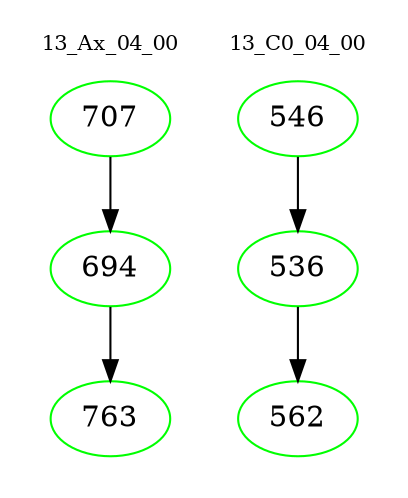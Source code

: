 digraph{
subgraph cluster_0 {
color = white
label = "13_Ax_04_00";
fontsize=10;
T0_707 [label="707", color="green"]
T0_707 -> T0_694 [color="black"]
T0_694 [label="694", color="green"]
T0_694 -> T0_763 [color="black"]
T0_763 [label="763", color="green"]
}
subgraph cluster_1 {
color = white
label = "13_C0_04_00";
fontsize=10;
T1_546 [label="546", color="green"]
T1_546 -> T1_536 [color="black"]
T1_536 [label="536", color="green"]
T1_536 -> T1_562 [color="black"]
T1_562 [label="562", color="green"]
}
}
